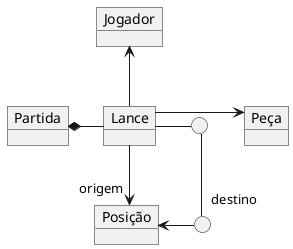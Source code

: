 @startuml mod06ima02
skinparam Linetype ortho
object "Jogador" as jo
object "Partida" as pa
object "Lance" as la
object "Peça" as pe
object "Posição" as po
circle " " as p1
circle " " as p2
jo <-down- la
pa *-right- la
la -right-> pe
la -down->"origem" po
la -right- p1
p1 -down-"destino" p2
p2 -left-> po
@enduml